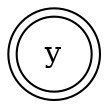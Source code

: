 digraph {   
    node [shape = doublecircle, color = black] y ;
    node [shape = circle];
    node [color= black];
    y;	
}